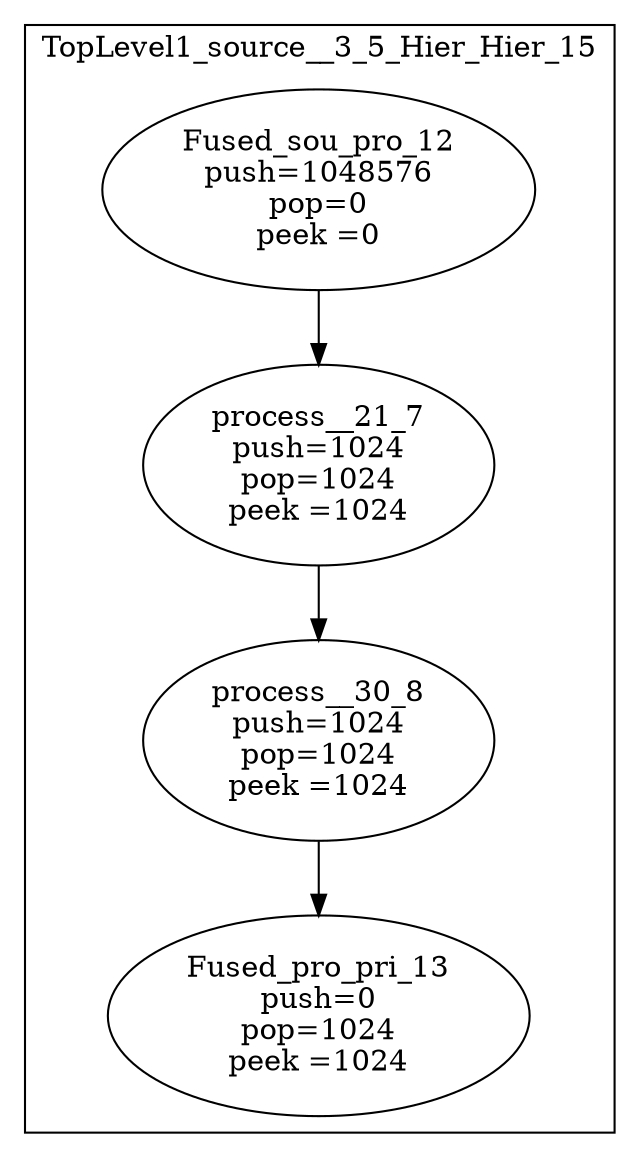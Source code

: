 digraph streamit {
subgraph cluster_node1 {
 label="TopLevel1_source__3_5_Hier_Hier_15";
node2 [ label="Fused_sou_pro_12\npush=1048576\npop=0\npeek =0" ]
node3 [ label="process__21_7\npush=1024\npop=1024\npeek =1024" ]
node2 -> node3
node4 [ label="process__30_8\npush=1024\npop=1024\npeek =1024" ]
node3 -> node4
node5 [ label="Fused_pro_pri_13\npush=0\npop=1024\npeek =1024" ]
node4 -> node5
}
}
